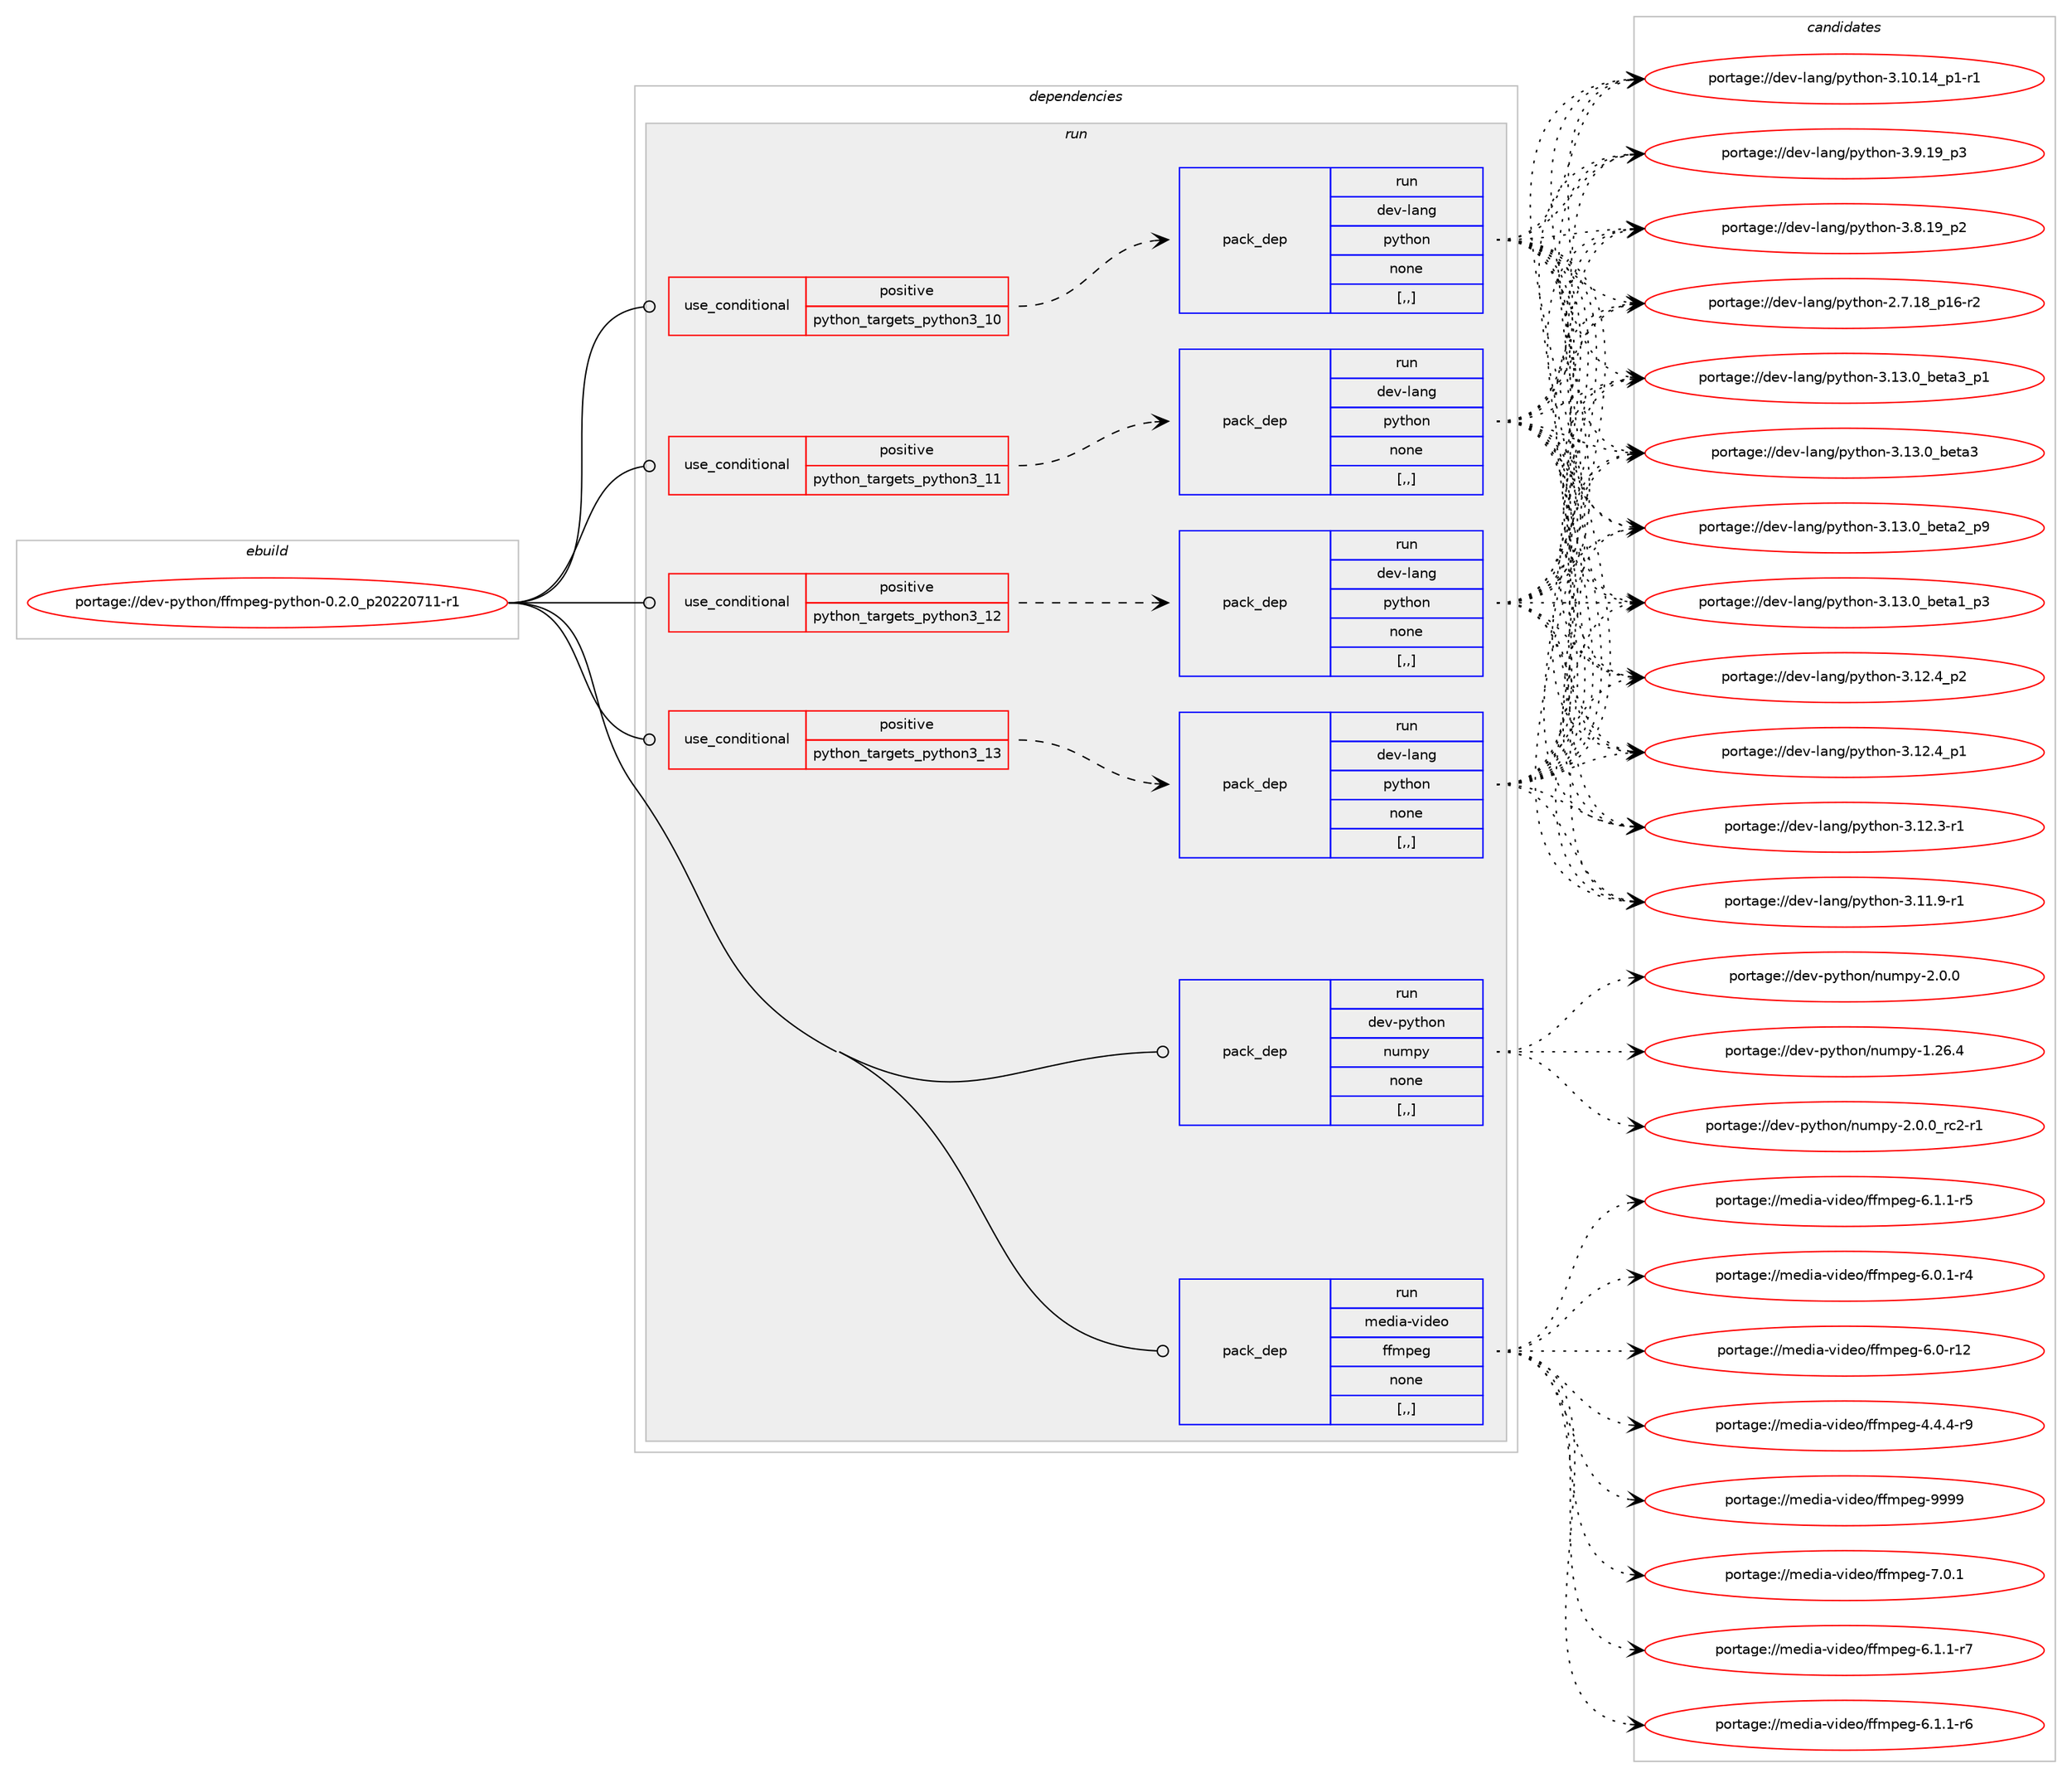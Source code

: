digraph prolog {

# *************
# Graph options
# *************

newrank=true;
concentrate=true;
compound=true;
graph [rankdir=LR,fontname=Helvetica,fontsize=10,ranksep=1.5];#, ranksep=2.5, nodesep=0.2];
edge  [arrowhead=vee];
node  [fontname=Helvetica,fontsize=10];

# **********
# The ebuild
# **********

subgraph cluster_leftcol {
color=gray;
rank=same;
label=<<i>ebuild</i>>;
id [label="portage://dev-python/ffmpeg-python-0.2.0_p20220711-r1", color=red, width=4, href="../dev-python/ffmpeg-python-0.2.0_p20220711-r1.svg"];
}

# ****************
# The dependencies
# ****************

subgraph cluster_midcol {
color=gray;
label=<<i>dependencies</i>>;
subgraph cluster_compile {
fillcolor="#eeeeee";
style=filled;
label=<<i>compile</i>>;
}
subgraph cluster_compileandrun {
fillcolor="#eeeeee";
style=filled;
label=<<i>compile and run</i>>;
}
subgraph cluster_run {
fillcolor="#eeeeee";
style=filled;
label=<<i>run</i>>;
subgraph cond32336 {
dependency144962 [label=<<TABLE BORDER="0" CELLBORDER="1" CELLSPACING="0" CELLPADDING="4"><TR><TD ROWSPAN="3" CELLPADDING="10">use_conditional</TD></TR><TR><TD>positive</TD></TR><TR><TD>python_targets_python3_10</TD></TR></TABLE>>, shape=none, color=red];
subgraph pack111391 {
dependency144963 [label=<<TABLE BORDER="0" CELLBORDER="1" CELLSPACING="0" CELLPADDING="4" WIDTH="220"><TR><TD ROWSPAN="6" CELLPADDING="30">pack_dep</TD></TR><TR><TD WIDTH="110">run</TD></TR><TR><TD>dev-lang</TD></TR><TR><TD>python</TD></TR><TR><TD>none</TD></TR><TR><TD>[,,]</TD></TR></TABLE>>, shape=none, color=blue];
}
dependency144962:e -> dependency144963:w [weight=20,style="dashed",arrowhead="vee"];
}
id:e -> dependency144962:w [weight=20,style="solid",arrowhead="odot"];
subgraph cond32337 {
dependency144964 [label=<<TABLE BORDER="0" CELLBORDER="1" CELLSPACING="0" CELLPADDING="4"><TR><TD ROWSPAN="3" CELLPADDING="10">use_conditional</TD></TR><TR><TD>positive</TD></TR><TR><TD>python_targets_python3_11</TD></TR></TABLE>>, shape=none, color=red];
subgraph pack111392 {
dependency144965 [label=<<TABLE BORDER="0" CELLBORDER="1" CELLSPACING="0" CELLPADDING="4" WIDTH="220"><TR><TD ROWSPAN="6" CELLPADDING="30">pack_dep</TD></TR><TR><TD WIDTH="110">run</TD></TR><TR><TD>dev-lang</TD></TR><TR><TD>python</TD></TR><TR><TD>none</TD></TR><TR><TD>[,,]</TD></TR></TABLE>>, shape=none, color=blue];
}
dependency144964:e -> dependency144965:w [weight=20,style="dashed",arrowhead="vee"];
}
id:e -> dependency144964:w [weight=20,style="solid",arrowhead="odot"];
subgraph cond32338 {
dependency144966 [label=<<TABLE BORDER="0" CELLBORDER="1" CELLSPACING="0" CELLPADDING="4"><TR><TD ROWSPAN="3" CELLPADDING="10">use_conditional</TD></TR><TR><TD>positive</TD></TR><TR><TD>python_targets_python3_12</TD></TR></TABLE>>, shape=none, color=red];
subgraph pack111393 {
dependency144967 [label=<<TABLE BORDER="0" CELLBORDER="1" CELLSPACING="0" CELLPADDING="4" WIDTH="220"><TR><TD ROWSPAN="6" CELLPADDING="30">pack_dep</TD></TR><TR><TD WIDTH="110">run</TD></TR><TR><TD>dev-lang</TD></TR><TR><TD>python</TD></TR><TR><TD>none</TD></TR><TR><TD>[,,]</TD></TR></TABLE>>, shape=none, color=blue];
}
dependency144966:e -> dependency144967:w [weight=20,style="dashed",arrowhead="vee"];
}
id:e -> dependency144966:w [weight=20,style="solid",arrowhead="odot"];
subgraph cond32339 {
dependency144968 [label=<<TABLE BORDER="0" CELLBORDER="1" CELLSPACING="0" CELLPADDING="4"><TR><TD ROWSPAN="3" CELLPADDING="10">use_conditional</TD></TR><TR><TD>positive</TD></TR><TR><TD>python_targets_python3_13</TD></TR></TABLE>>, shape=none, color=red];
subgraph pack111394 {
dependency144969 [label=<<TABLE BORDER="0" CELLBORDER="1" CELLSPACING="0" CELLPADDING="4" WIDTH="220"><TR><TD ROWSPAN="6" CELLPADDING="30">pack_dep</TD></TR><TR><TD WIDTH="110">run</TD></TR><TR><TD>dev-lang</TD></TR><TR><TD>python</TD></TR><TR><TD>none</TD></TR><TR><TD>[,,]</TD></TR></TABLE>>, shape=none, color=blue];
}
dependency144968:e -> dependency144969:w [weight=20,style="dashed",arrowhead="vee"];
}
id:e -> dependency144968:w [weight=20,style="solid",arrowhead="odot"];
subgraph pack111395 {
dependency144970 [label=<<TABLE BORDER="0" CELLBORDER="1" CELLSPACING="0" CELLPADDING="4" WIDTH="220"><TR><TD ROWSPAN="6" CELLPADDING="30">pack_dep</TD></TR><TR><TD WIDTH="110">run</TD></TR><TR><TD>dev-python</TD></TR><TR><TD>numpy</TD></TR><TR><TD>none</TD></TR><TR><TD>[,,]</TD></TR></TABLE>>, shape=none, color=blue];
}
id:e -> dependency144970:w [weight=20,style="solid",arrowhead="odot"];
subgraph pack111396 {
dependency144971 [label=<<TABLE BORDER="0" CELLBORDER="1" CELLSPACING="0" CELLPADDING="4" WIDTH="220"><TR><TD ROWSPAN="6" CELLPADDING="30">pack_dep</TD></TR><TR><TD WIDTH="110">run</TD></TR><TR><TD>media-video</TD></TR><TR><TD>ffmpeg</TD></TR><TR><TD>none</TD></TR><TR><TD>[,,]</TD></TR></TABLE>>, shape=none, color=blue];
}
id:e -> dependency144971:w [weight=20,style="solid",arrowhead="odot"];
}
}

# **************
# The candidates
# **************

subgraph cluster_choices {
rank=same;
color=gray;
label=<<i>candidates</i>>;

subgraph choice111391 {
color=black;
nodesep=1;
choice10010111845108971101034711212111610411111045514649514648959810111697519511249 [label="portage://dev-lang/python-3.13.0_beta3_p1", color=red, width=4,href="../dev-lang/python-3.13.0_beta3_p1.svg"];
choice1001011184510897110103471121211161041111104551464951464895981011169751 [label="portage://dev-lang/python-3.13.0_beta3", color=red, width=4,href="../dev-lang/python-3.13.0_beta3.svg"];
choice10010111845108971101034711212111610411111045514649514648959810111697509511257 [label="portage://dev-lang/python-3.13.0_beta2_p9", color=red, width=4,href="../dev-lang/python-3.13.0_beta2_p9.svg"];
choice10010111845108971101034711212111610411111045514649514648959810111697499511251 [label="portage://dev-lang/python-3.13.0_beta1_p3", color=red, width=4,href="../dev-lang/python-3.13.0_beta1_p3.svg"];
choice100101118451089711010347112121116104111110455146495046529511250 [label="portage://dev-lang/python-3.12.4_p2", color=red, width=4,href="../dev-lang/python-3.12.4_p2.svg"];
choice100101118451089711010347112121116104111110455146495046529511249 [label="portage://dev-lang/python-3.12.4_p1", color=red, width=4,href="../dev-lang/python-3.12.4_p1.svg"];
choice100101118451089711010347112121116104111110455146495046514511449 [label="portage://dev-lang/python-3.12.3-r1", color=red, width=4,href="../dev-lang/python-3.12.3-r1.svg"];
choice100101118451089711010347112121116104111110455146494946574511449 [label="portage://dev-lang/python-3.11.9-r1", color=red, width=4,href="../dev-lang/python-3.11.9-r1.svg"];
choice100101118451089711010347112121116104111110455146494846495295112494511449 [label="portage://dev-lang/python-3.10.14_p1-r1", color=red, width=4,href="../dev-lang/python-3.10.14_p1-r1.svg"];
choice100101118451089711010347112121116104111110455146574649579511251 [label="portage://dev-lang/python-3.9.19_p3", color=red, width=4,href="../dev-lang/python-3.9.19_p3.svg"];
choice100101118451089711010347112121116104111110455146564649579511250 [label="portage://dev-lang/python-3.8.19_p2", color=red, width=4,href="../dev-lang/python-3.8.19_p2.svg"];
choice100101118451089711010347112121116104111110455046554649569511249544511450 [label="portage://dev-lang/python-2.7.18_p16-r2", color=red, width=4,href="../dev-lang/python-2.7.18_p16-r2.svg"];
dependency144963:e -> choice10010111845108971101034711212111610411111045514649514648959810111697519511249:w [style=dotted,weight="100"];
dependency144963:e -> choice1001011184510897110103471121211161041111104551464951464895981011169751:w [style=dotted,weight="100"];
dependency144963:e -> choice10010111845108971101034711212111610411111045514649514648959810111697509511257:w [style=dotted,weight="100"];
dependency144963:e -> choice10010111845108971101034711212111610411111045514649514648959810111697499511251:w [style=dotted,weight="100"];
dependency144963:e -> choice100101118451089711010347112121116104111110455146495046529511250:w [style=dotted,weight="100"];
dependency144963:e -> choice100101118451089711010347112121116104111110455146495046529511249:w [style=dotted,weight="100"];
dependency144963:e -> choice100101118451089711010347112121116104111110455146495046514511449:w [style=dotted,weight="100"];
dependency144963:e -> choice100101118451089711010347112121116104111110455146494946574511449:w [style=dotted,weight="100"];
dependency144963:e -> choice100101118451089711010347112121116104111110455146494846495295112494511449:w [style=dotted,weight="100"];
dependency144963:e -> choice100101118451089711010347112121116104111110455146574649579511251:w [style=dotted,weight="100"];
dependency144963:e -> choice100101118451089711010347112121116104111110455146564649579511250:w [style=dotted,weight="100"];
dependency144963:e -> choice100101118451089711010347112121116104111110455046554649569511249544511450:w [style=dotted,weight="100"];
}
subgraph choice111392 {
color=black;
nodesep=1;
choice10010111845108971101034711212111610411111045514649514648959810111697519511249 [label="portage://dev-lang/python-3.13.0_beta3_p1", color=red, width=4,href="../dev-lang/python-3.13.0_beta3_p1.svg"];
choice1001011184510897110103471121211161041111104551464951464895981011169751 [label="portage://dev-lang/python-3.13.0_beta3", color=red, width=4,href="../dev-lang/python-3.13.0_beta3.svg"];
choice10010111845108971101034711212111610411111045514649514648959810111697509511257 [label="portage://dev-lang/python-3.13.0_beta2_p9", color=red, width=4,href="../dev-lang/python-3.13.0_beta2_p9.svg"];
choice10010111845108971101034711212111610411111045514649514648959810111697499511251 [label="portage://dev-lang/python-3.13.0_beta1_p3", color=red, width=4,href="../dev-lang/python-3.13.0_beta1_p3.svg"];
choice100101118451089711010347112121116104111110455146495046529511250 [label="portage://dev-lang/python-3.12.4_p2", color=red, width=4,href="../dev-lang/python-3.12.4_p2.svg"];
choice100101118451089711010347112121116104111110455146495046529511249 [label="portage://dev-lang/python-3.12.4_p1", color=red, width=4,href="../dev-lang/python-3.12.4_p1.svg"];
choice100101118451089711010347112121116104111110455146495046514511449 [label="portage://dev-lang/python-3.12.3-r1", color=red, width=4,href="../dev-lang/python-3.12.3-r1.svg"];
choice100101118451089711010347112121116104111110455146494946574511449 [label="portage://dev-lang/python-3.11.9-r1", color=red, width=4,href="../dev-lang/python-3.11.9-r1.svg"];
choice100101118451089711010347112121116104111110455146494846495295112494511449 [label="portage://dev-lang/python-3.10.14_p1-r1", color=red, width=4,href="../dev-lang/python-3.10.14_p1-r1.svg"];
choice100101118451089711010347112121116104111110455146574649579511251 [label="portage://dev-lang/python-3.9.19_p3", color=red, width=4,href="../dev-lang/python-3.9.19_p3.svg"];
choice100101118451089711010347112121116104111110455146564649579511250 [label="portage://dev-lang/python-3.8.19_p2", color=red, width=4,href="../dev-lang/python-3.8.19_p2.svg"];
choice100101118451089711010347112121116104111110455046554649569511249544511450 [label="portage://dev-lang/python-2.7.18_p16-r2", color=red, width=4,href="../dev-lang/python-2.7.18_p16-r2.svg"];
dependency144965:e -> choice10010111845108971101034711212111610411111045514649514648959810111697519511249:w [style=dotted,weight="100"];
dependency144965:e -> choice1001011184510897110103471121211161041111104551464951464895981011169751:w [style=dotted,weight="100"];
dependency144965:e -> choice10010111845108971101034711212111610411111045514649514648959810111697509511257:w [style=dotted,weight="100"];
dependency144965:e -> choice10010111845108971101034711212111610411111045514649514648959810111697499511251:w [style=dotted,weight="100"];
dependency144965:e -> choice100101118451089711010347112121116104111110455146495046529511250:w [style=dotted,weight="100"];
dependency144965:e -> choice100101118451089711010347112121116104111110455146495046529511249:w [style=dotted,weight="100"];
dependency144965:e -> choice100101118451089711010347112121116104111110455146495046514511449:w [style=dotted,weight="100"];
dependency144965:e -> choice100101118451089711010347112121116104111110455146494946574511449:w [style=dotted,weight="100"];
dependency144965:e -> choice100101118451089711010347112121116104111110455146494846495295112494511449:w [style=dotted,weight="100"];
dependency144965:e -> choice100101118451089711010347112121116104111110455146574649579511251:w [style=dotted,weight="100"];
dependency144965:e -> choice100101118451089711010347112121116104111110455146564649579511250:w [style=dotted,weight="100"];
dependency144965:e -> choice100101118451089711010347112121116104111110455046554649569511249544511450:w [style=dotted,weight="100"];
}
subgraph choice111393 {
color=black;
nodesep=1;
choice10010111845108971101034711212111610411111045514649514648959810111697519511249 [label="portage://dev-lang/python-3.13.0_beta3_p1", color=red, width=4,href="../dev-lang/python-3.13.0_beta3_p1.svg"];
choice1001011184510897110103471121211161041111104551464951464895981011169751 [label="portage://dev-lang/python-3.13.0_beta3", color=red, width=4,href="../dev-lang/python-3.13.0_beta3.svg"];
choice10010111845108971101034711212111610411111045514649514648959810111697509511257 [label="portage://dev-lang/python-3.13.0_beta2_p9", color=red, width=4,href="../dev-lang/python-3.13.0_beta2_p9.svg"];
choice10010111845108971101034711212111610411111045514649514648959810111697499511251 [label="portage://dev-lang/python-3.13.0_beta1_p3", color=red, width=4,href="../dev-lang/python-3.13.0_beta1_p3.svg"];
choice100101118451089711010347112121116104111110455146495046529511250 [label="portage://dev-lang/python-3.12.4_p2", color=red, width=4,href="../dev-lang/python-3.12.4_p2.svg"];
choice100101118451089711010347112121116104111110455146495046529511249 [label="portage://dev-lang/python-3.12.4_p1", color=red, width=4,href="../dev-lang/python-3.12.4_p1.svg"];
choice100101118451089711010347112121116104111110455146495046514511449 [label="portage://dev-lang/python-3.12.3-r1", color=red, width=4,href="../dev-lang/python-3.12.3-r1.svg"];
choice100101118451089711010347112121116104111110455146494946574511449 [label="portage://dev-lang/python-3.11.9-r1", color=red, width=4,href="../dev-lang/python-3.11.9-r1.svg"];
choice100101118451089711010347112121116104111110455146494846495295112494511449 [label="portage://dev-lang/python-3.10.14_p1-r1", color=red, width=4,href="../dev-lang/python-3.10.14_p1-r1.svg"];
choice100101118451089711010347112121116104111110455146574649579511251 [label="portage://dev-lang/python-3.9.19_p3", color=red, width=4,href="../dev-lang/python-3.9.19_p3.svg"];
choice100101118451089711010347112121116104111110455146564649579511250 [label="portage://dev-lang/python-3.8.19_p2", color=red, width=4,href="../dev-lang/python-3.8.19_p2.svg"];
choice100101118451089711010347112121116104111110455046554649569511249544511450 [label="portage://dev-lang/python-2.7.18_p16-r2", color=red, width=4,href="../dev-lang/python-2.7.18_p16-r2.svg"];
dependency144967:e -> choice10010111845108971101034711212111610411111045514649514648959810111697519511249:w [style=dotted,weight="100"];
dependency144967:e -> choice1001011184510897110103471121211161041111104551464951464895981011169751:w [style=dotted,weight="100"];
dependency144967:e -> choice10010111845108971101034711212111610411111045514649514648959810111697509511257:w [style=dotted,weight="100"];
dependency144967:e -> choice10010111845108971101034711212111610411111045514649514648959810111697499511251:w [style=dotted,weight="100"];
dependency144967:e -> choice100101118451089711010347112121116104111110455146495046529511250:w [style=dotted,weight="100"];
dependency144967:e -> choice100101118451089711010347112121116104111110455146495046529511249:w [style=dotted,weight="100"];
dependency144967:e -> choice100101118451089711010347112121116104111110455146495046514511449:w [style=dotted,weight="100"];
dependency144967:e -> choice100101118451089711010347112121116104111110455146494946574511449:w [style=dotted,weight="100"];
dependency144967:e -> choice100101118451089711010347112121116104111110455146494846495295112494511449:w [style=dotted,weight="100"];
dependency144967:e -> choice100101118451089711010347112121116104111110455146574649579511251:w [style=dotted,weight="100"];
dependency144967:e -> choice100101118451089711010347112121116104111110455146564649579511250:w [style=dotted,weight="100"];
dependency144967:e -> choice100101118451089711010347112121116104111110455046554649569511249544511450:w [style=dotted,weight="100"];
}
subgraph choice111394 {
color=black;
nodesep=1;
choice10010111845108971101034711212111610411111045514649514648959810111697519511249 [label="portage://dev-lang/python-3.13.0_beta3_p1", color=red, width=4,href="../dev-lang/python-3.13.0_beta3_p1.svg"];
choice1001011184510897110103471121211161041111104551464951464895981011169751 [label="portage://dev-lang/python-3.13.0_beta3", color=red, width=4,href="../dev-lang/python-3.13.0_beta3.svg"];
choice10010111845108971101034711212111610411111045514649514648959810111697509511257 [label="portage://dev-lang/python-3.13.0_beta2_p9", color=red, width=4,href="../dev-lang/python-3.13.0_beta2_p9.svg"];
choice10010111845108971101034711212111610411111045514649514648959810111697499511251 [label="portage://dev-lang/python-3.13.0_beta1_p3", color=red, width=4,href="../dev-lang/python-3.13.0_beta1_p3.svg"];
choice100101118451089711010347112121116104111110455146495046529511250 [label="portage://dev-lang/python-3.12.4_p2", color=red, width=4,href="../dev-lang/python-3.12.4_p2.svg"];
choice100101118451089711010347112121116104111110455146495046529511249 [label="portage://dev-lang/python-3.12.4_p1", color=red, width=4,href="../dev-lang/python-3.12.4_p1.svg"];
choice100101118451089711010347112121116104111110455146495046514511449 [label="portage://dev-lang/python-3.12.3-r1", color=red, width=4,href="../dev-lang/python-3.12.3-r1.svg"];
choice100101118451089711010347112121116104111110455146494946574511449 [label="portage://dev-lang/python-3.11.9-r1", color=red, width=4,href="../dev-lang/python-3.11.9-r1.svg"];
choice100101118451089711010347112121116104111110455146494846495295112494511449 [label="portage://dev-lang/python-3.10.14_p1-r1", color=red, width=4,href="../dev-lang/python-3.10.14_p1-r1.svg"];
choice100101118451089711010347112121116104111110455146574649579511251 [label="portage://dev-lang/python-3.9.19_p3", color=red, width=4,href="../dev-lang/python-3.9.19_p3.svg"];
choice100101118451089711010347112121116104111110455146564649579511250 [label="portage://dev-lang/python-3.8.19_p2", color=red, width=4,href="../dev-lang/python-3.8.19_p2.svg"];
choice100101118451089711010347112121116104111110455046554649569511249544511450 [label="portage://dev-lang/python-2.7.18_p16-r2", color=red, width=4,href="../dev-lang/python-2.7.18_p16-r2.svg"];
dependency144969:e -> choice10010111845108971101034711212111610411111045514649514648959810111697519511249:w [style=dotted,weight="100"];
dependency144969:e -> choice1001011184510897110103471121211161041111104551464951464895981011169751:w [style=dotted,weight="100"];
dependency144969:e -> choice10010111845108971101034711212111610411111045514649514648959810111697509511257:w [style=dotted,weight="100"];
dependency144969:e -> choice10010111845108971101034711212111610411111045514649514648959810111697499511251:w [style=dotted,weight="100"];
dependency144969:e -> choice100101118451089711010347112121116104111110455146495046529511250:w [style=dotted,weight="100"];
dependency144969:e -> choice100101118451089711010347112121116104111110455146495046529511249:w [style=dotted,weight="100"];
dependency144969:e -> choice100101118451089711010347112121116104111110455146495046514511449:w [style=dotted,weight="100"];
dependency144969:e -> choice100101118451089711010347112121116104111110455146494946574511449:w [style=dotted,weight="100"];
dependency144969:e -> choice100101118451089711010347112121116104111110455146494846495295112494511449:w [style=dotted,weight="100"];
dependency144969:e -> choice100101118451089711010347112121116104111110455146574649579511251:w [style=dotted,weight="100"];
dependency144969:e -> choice100101118451089711010347112121116104111110455146564649579511250:w [style=dotted,weight="100"];
dependency144969:e -> choice100101118451089711010347112121116104111110455046554649569511249544511450:w [style=dotted,weight="100"];
}
subgraph choice111395 {
color=black;
nodesep=1;
choice10010111845112121116104111110471101171091121214550464846489511499504511449 [label="portage://dev-python/numpy-2.0.0_rc2-r1", color=red, width=4,href="../dev-python/numpy-2.0.0_rc2-r1.svg"];
choice1001011184511212111610411111047110117109112121455046484648 [label="portage://dev-python/numpy-2.0.0", color=red, width=4,href="../dev-python/numpy-2.0.0.svg"];
choice100101118451121211161041111104711011710911212145494650544652 [label="portage://dev-python/numpy-1.26.4", color=red, width=4,href="../dev-python/numpy-1.26.4.svg"];
dependency144970:e -> choice10010111845112121116104111110471101171091121214550464846489511499504511449:w [style=dotted,weight="100"];
dependency144970:e -> choice1001011184511212111610411111047110117109112121455046484648:w [style=dotted,weight="100"];
dependency144970:e -> choice100101118451121211161041111104711011710911212145494650544652:w [style=dotted,weight="100"];
}
subgraph choice111396 {
color=black;
nodesep=1;
choice1091011001059745118105100101111471021021091121011034557575757 [label="portage://media-video/ffmpeg-9999", color=red, width=4,href="../media-video/ffmpeg-9999.svg"];
choice109101100105974511810510010111147102102109112101103455546484649 [label="portage://media-video/ffmpeg-7.0.1", color=red, width=4,href="../media-video/ffmpeg-7.0.1.svg"];
choice1091011001059745118105100101111471021021091121011034554464946494511455 [label="portage://media-video/ffmpeg-6.1.1-r7", color=red, width=4,href="../media-video/ffmpeg-6.1.1-r7.svg"];
choice1091011001059745118105100101111471021021091121011034554464946494511454 [label="portage://media-video/ffmpeg-6.1.1-r6", color=red, width=4,href="../media-video/ffmpeg-6.1.1-r6.svg"];
choice1091011001059745118105100101111471021021091121011034554464946494511453 [label="portage://media-video/ffmpeg-6.1.1-r5", color=red, width=4,href="../media-video/ffmpeg-6.1.1-r5.svg"];
choice1091011001059745118105100101111471021021091121011034554464846494511452 [label="portage://media-video/ffmpeg-6.0.1-r4", color=red, width=4,href="../media-video/ffmpeg-6.0.1-r4.svg"];
choice10910110010597451181051001011114710210210911210110345544648451144950 [label="portage://media-video/ffmpeg-6.0-r12", color=red, width=4,href="../media-video/ffmpeg-6.0-r12.svg"];
choice1091011001059745118105100101111471021021091121011034552465246524511457 [label="portage://media-video/ffmpeg-4.4.4-r9", color=red, width=4,href="../media-video/ffmpeg-4.4.4-r9.svg"];
dependency144971:e -> choice1091011001059745118105100101111471021021091121011034557575757:w [style=dotted,weight="100"];
dependency144971:e -> choice109101100105974511810510010111147102102109112101103455546484649:w [style=dotted,weight="100"];
dependency144971:e -> choice1091011001059745118105100101111471021021091121011034554464946494511455:w [style=dotted,weight="100"];
dependency144971:e -> choice1091011001059745118105100101111471021021091121011034554464946494511454:w [style=dotted,weight="100"];
dependency144971:e -> choice1091011001059745118105100101111471021021091121011034554464946494511453:w [style=dotted,weight="100"];
dependency144971:e -> choice1091011001059745118105100101111471021021091121011034554464846494511452:w [style=dotted,weight="100"];
dependency144971:e -> choice10910110010597451181051001011114710210210911210110345544648451144950:w [style=dotted,weight="100"];
dependency144971:e -> choice1091011001059745118105100101111471021021091121011034552465246524511457:w [style=dotted,weight="100"];
}
}

}
